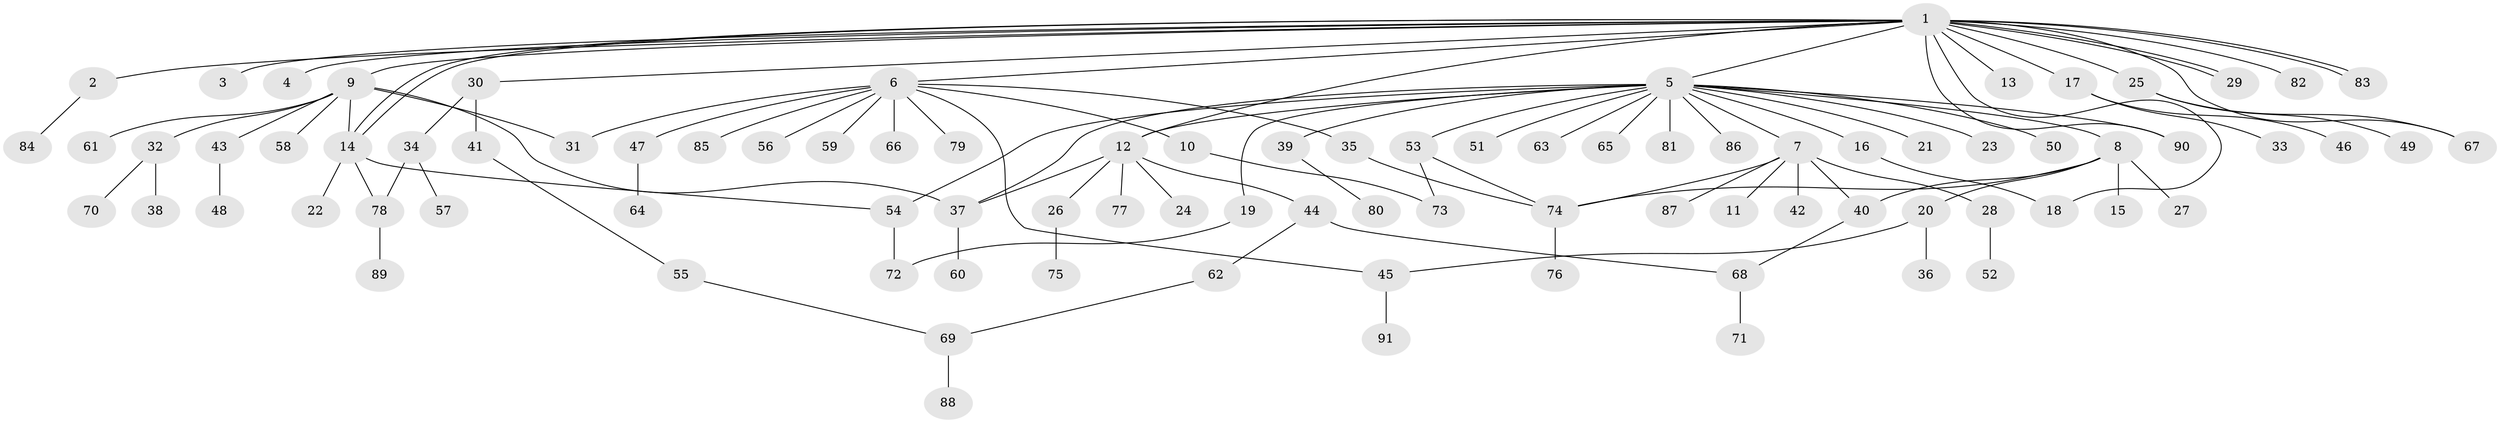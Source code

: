 // coarse degree distribution, {1: 0.8148148148148148, 12: 0.037037037037037035, 2: 0.037037037037037035, 3: 0.037037037037037035, 13: 0.037037037037037035, 4: 0.037037037037037035}
// Generated by graph-tools (version 1.1) at 2025/50/03/04/25 21:50:07]
// undirected, 91 vertices, 112 edges
graph export_dot {
graph [start="1"]
  node [color=gray90,style=filled];
  1;
  2;
  3;
  4;
  5;
  6;
  7;
  8;
  9;
  10;
  11;
  12;
  13;
  14;
  15;
  16;
  17;
  18;
  19;
  20;
  21;
  22;
  23;
  24;
  25;
  26;
  27;
  28;
  29;
  30;
  31;
  32;
  33;
  34;
  35;
  36;
  37;
  38;
  39;
  40;
  41;
  42;
  43;
  44;
  45;
  46;
  47;
  48;
  49;
  50;
  51;
  52;
  53;
  54;
  55;
  56;
  57;
  58;
  59;
  60;
  61;
  62;
  63;
  64;
  65;
  66;
  67;
  68;
  69;
  70;
  71;
  72;
  73;
  74;
  75;
  76;
  77;
  78;
  79;
  80;
  81;
  82;
  83;
  84;
  85;
  86;
  87;
  88;
  89;
  90;
  91;
  1 -- 2;
  1 -- 3;
  1 -- 4;
  1 -- 5;
  1 -- 6;
  1 -- 9;
  1 -- 12;
  1 -- 13;
  1 -- 14;
  1 -- 14;
  1 -- 17;
  1 -- 18;
  1 -- 25;
  1 -- 29;
  1 -- 29;
  1 -- 30;
  1 -- 67;
  1 -- 82;
  1 -- 83;
  1 -- 83;
  1 -- 90;
  2 -- 84;
  5 -- 7;
  5 -- 8;
  5 -- 12;
  5 -- 16;
  5 -- 19;
  5 -- 21;
  5 -- 23;
  5 -- 37;
  5 -- 39;
  5 -- 50;
  5 -- 51;
  5 -- 53;
  5 -- 54;
  5 -- 63;
  5 -- 65;
  5 -- 81;
  5 -- 86;
  5 -- 90;
  6 -- 10;
  6 -- 31;
  6 -- 35;
  6 -- 45;
  6 -- 47;
  6 -- 56;
  6 -- 59;
  6 -- 66;
  6 -- 79;
  6 -- 85;
  7 -- 11;
  7 -- 28;
  7 -- 40;
  7 -- 42;
  7 -- 74;
  7 -- 87;
  8 -- 15;
  8 -- 20;
  8 -- 27;
  8 -- 40;
  8 -- 74;
  9 -- 14;
  9 -- 31;
  9 -- 32;
  9 -- 37;
  9 -- 43;
  9 -- 58;
  9 -- 61;
  10 -- 73;
  12 -- 24;
  12 -- 26;
  12 -- 37;
  12 -- 44;
  12 -- 77;
  14 -- 22;
  14 -- 54;
  14 -- 78;
  16 -- 18;
  17 -- 33;
  17 -- 46;
  19 -- 72;
  20 -- 36;
  20 -- 45;
  25 -- 49;
  25 -- 67;
  26 -- 75;
  28 -- 52;
  30 -- 34;
  30 -- 41;
  32 -- 38;
  32 -- 70;
  34 -- 57;
  34 -- 78;
  35 -- 74;
  37 -- 60;
  39 -- 80;
  40 -- 68;
  41 -- 55;
  43 -- 48;
  44 -- 62;
  44 -- 68;
  45 -- 91;
  47 -- 64;
  53 -- 73;
  53 -- 74;
  54 -- 72;
  55 -- 69;
  62 -- 69;
  68 -- 71;
  69 -- 88;
  74 -- 76;
  78 -- 89;
}
